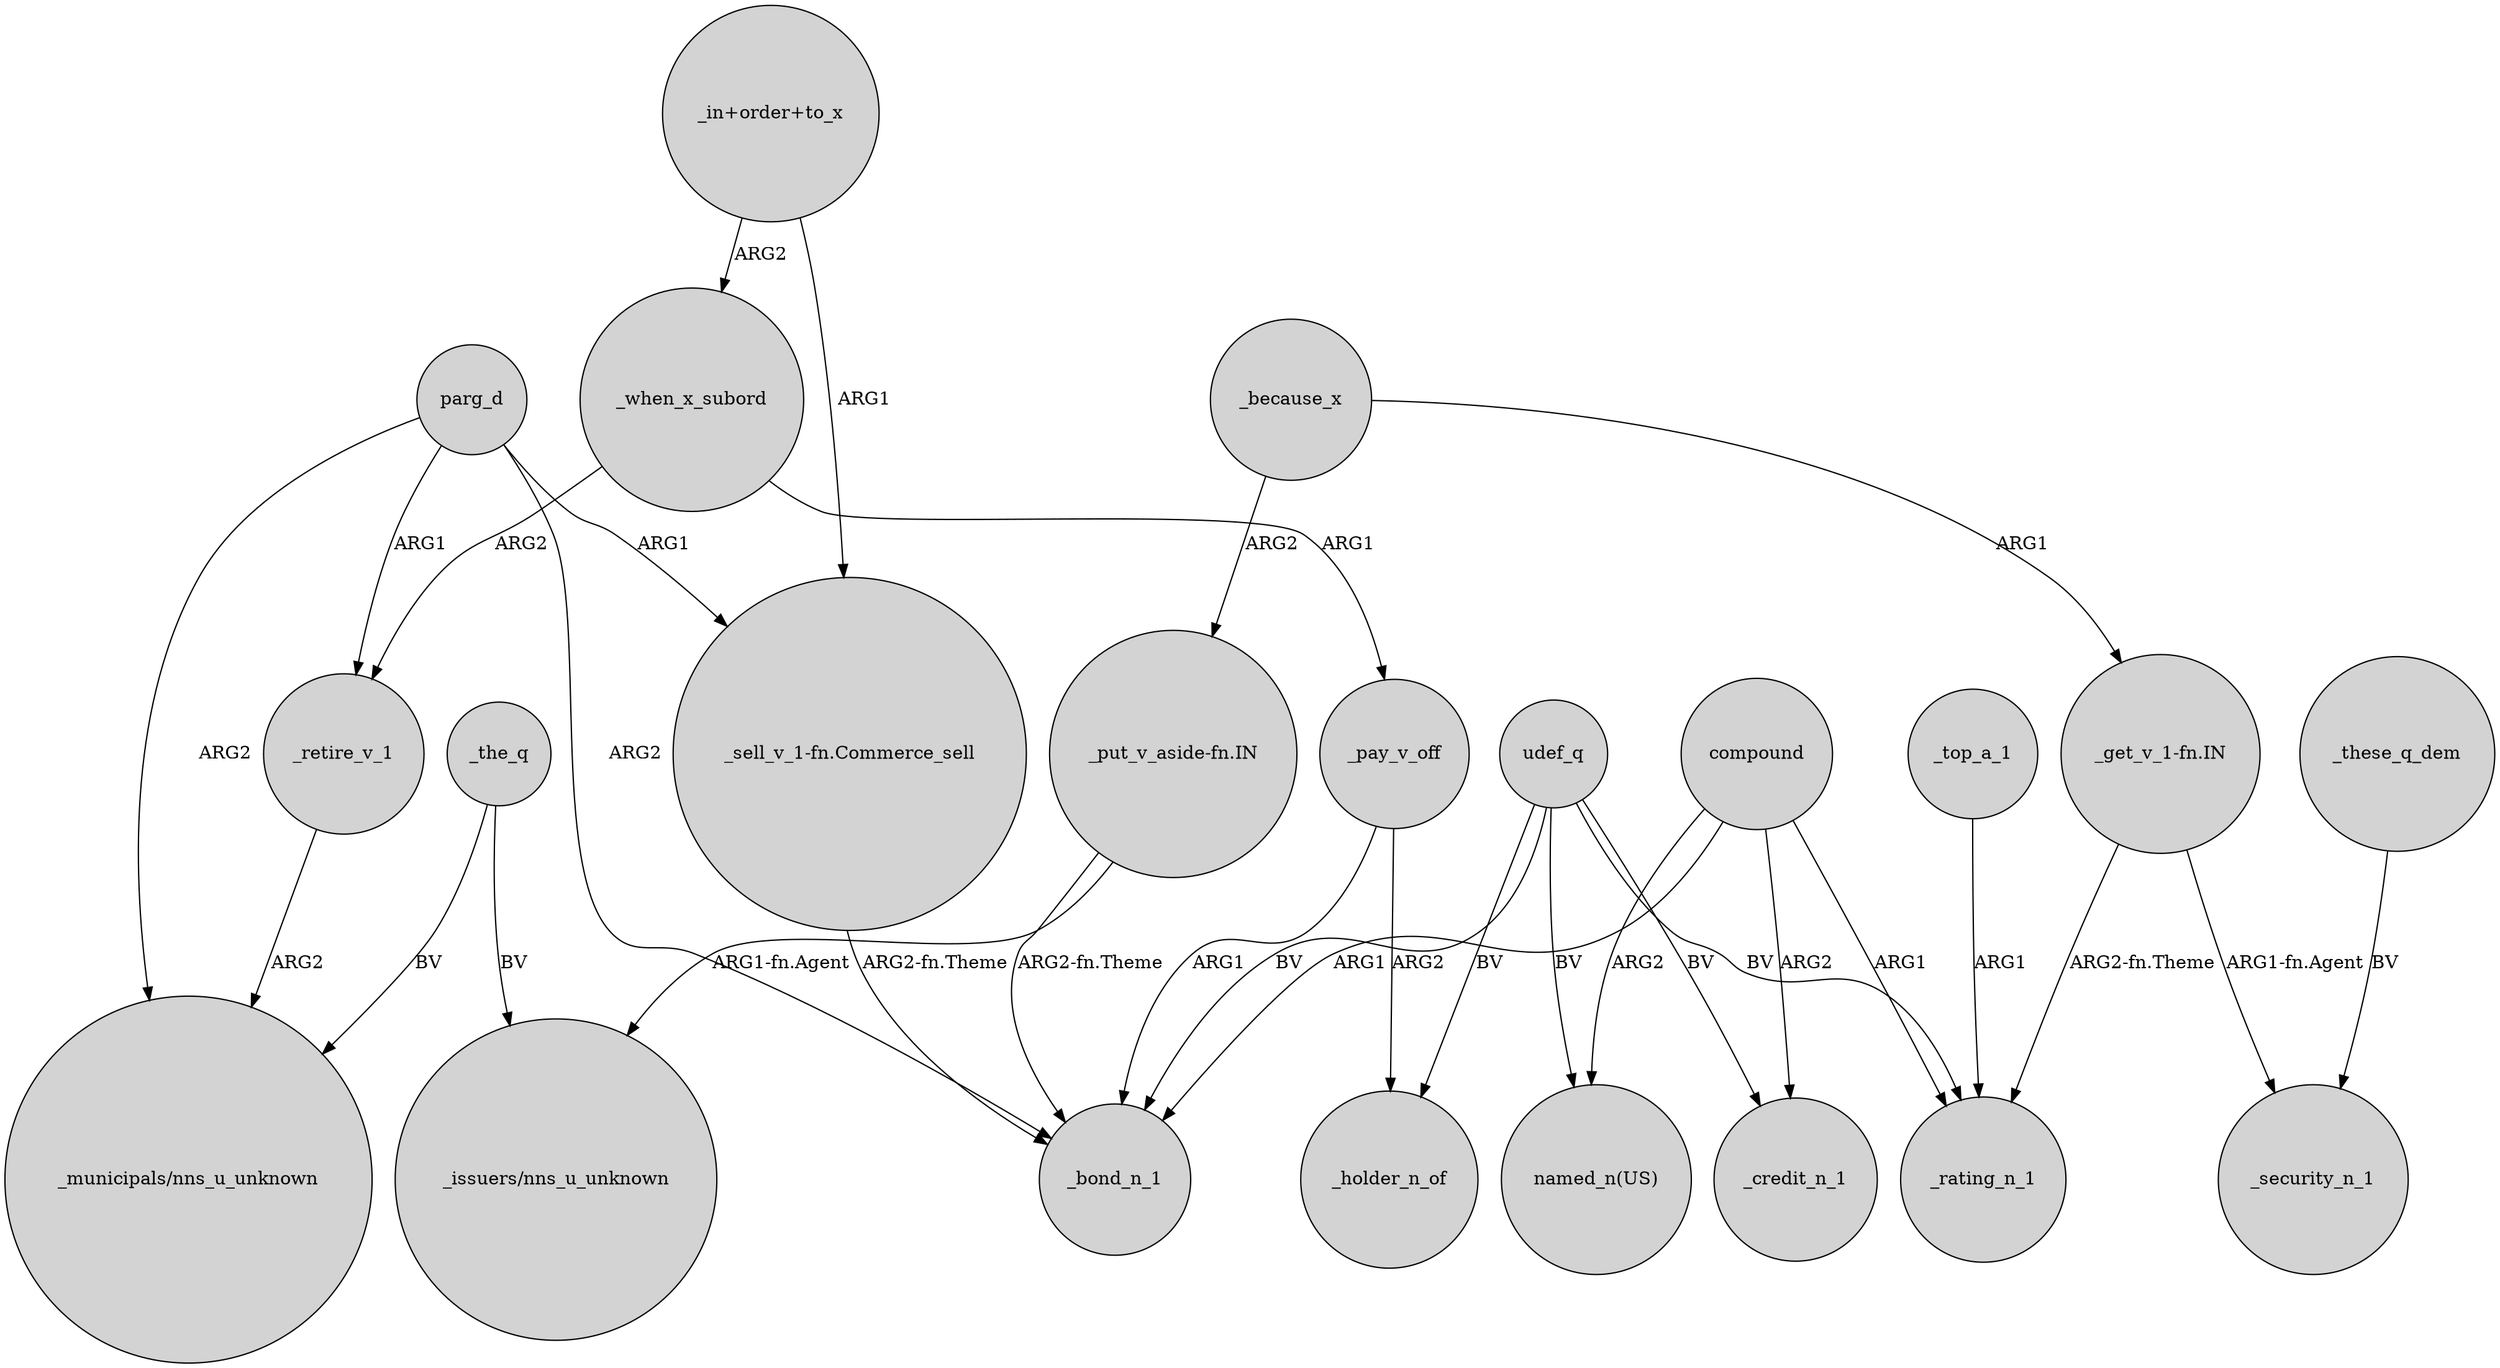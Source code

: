 digraph {
	node [shape=circle style=filled]
	parg_d -> "_municipals/nns_u_unknown" [label=ARG2]
	udef_q -> "named_n(US)" [label=BV]
	udef_q -> _rating_n_1 [label=BV]
	udef_q -> _credit_n_1 [label=BV]
	parg_d -> _bond_n_1 [label=ARG2]
	_because_x -> "_put_v_aside-fn.IN" [label=ARG2]
	_retire_v_1 -> "_municipals/nns_u_unknown" [label=ARG2]
	compound -> _credit_n_1 [label=ARG2]
	compound -> _bond_n_1 [label=ARG1]
	"_sell_v_1-fn.Commerce_sell" -> _bond_n_1 [label="ARG2-fn.Theme"]
	_these_q_dem -> _security_n_1 [label=BV]
	parg_d -> "_sell_v_1-fn.Commerce_sell" [label=ARG1]
	parg_d -> _retire_v_1 [label=ARG1]
	_pay_v_off -> _holder_n_of [label=ARG2]
	"_in+order+to_x" -> _when_x_subord [label=ARG2]
	compound -> "named_n(US)" [label=ARG2]
	"_get_v_1-fn.IN" -> _rating_n_1 [label="ARG2-fn.Theme"]
	_the_q -> "_municipals/nns_u_unknown" [label=BV]
	"_put_v_aside-fn.IN" -> _bond_n_1 [label="ARG2-fn.Theme"]
	_pay_v_off -> _bond_n_1 [label=ARG1]
	compound -> _rating_n_1 [label=ARG1]
	udef_q -> _bond_n_1 [label=BV]
	_top_a_1 -> _rating_n_1 [label=ARG1]
	udef_q -> _holder_n_of [label=BV]
	_when_x_subord -> _pay_v_off [label=ARG1]
	_because_x -> "_get_v_1-fn.IN" [label=ARG1]
	"_in+order+to_x" -> "_sell_v_1-fn.Commerce_sell" [label=ARG1]
	"_put_v_aside-fn.IN" -> "_issuers/nns_u_unknown" [label="ARG1-fn.Agent"]
	_when_x_subord -> _retire_v_1 [label=ARG2]
	_the_q -> "_issuers/nns_u_unknown" [label=BV]
	"_get_v_1-fn.IN" -> _security_n_1 [label="ARG1-fn.Agent"]
}
